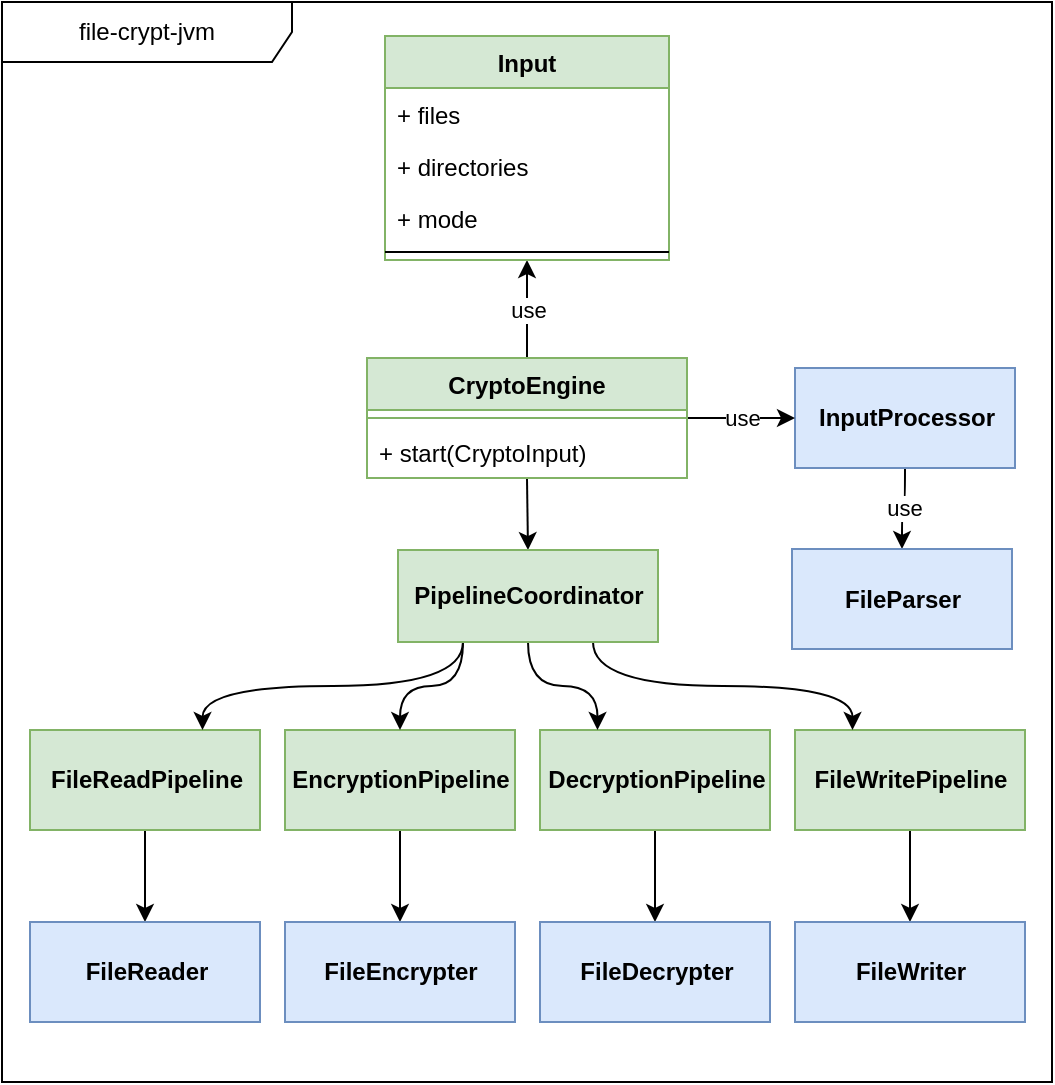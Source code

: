 <mxfile version="12.9.13" type="device"><diagram id="hbck5BXssl-l45txtGGQ" name="Page-1"><mxGraphModel dx="1422" dy="854" grid="1" gridSize="10" guides="1" tooltips="1" connect="1" arrows="1" fold="1" page="1" pageScale="1" pageWidth="850" pageHeight="1100" math="0" shadow="0"><root><mxCell id="0"/><mxCell id="1" parent="0"/><mxCell id="lf1cQ1Z_dV36ZEZ5a0a9-94" value="file-crypt-jvm" style="shape=umlFrame;whiteSpace=wrap;html=1;width=145;height=30;" parent="1" vertex="1"><mxGeometry x="40" y="40" width="525" height="540" as="geometry"/></mxCell><mxCell id="lf1cQ1Z_dV36ZEZ5a0a9-57" value="use" style="edgeStyle=orthogonalEdgeStyle;curved=1;orthogonalLoop=1;jettySize=auto;html=1;entryX=0.5;entryY=1;entryDx=0;entryDy=0;exitX=0.5;exitY=0;exitDx=0;exitDy=0;" parent="1" source="lf1cQ1Z_dV36ZEZ5a0a9-58" target="lf1cQ1Z_dV36ZEZ5a0a9-51" edge="1"><mxGeometry relative="1" as="geometry"><mxPoint x="302.5" y="220" as="sourcePoint"/></mxGeometry></mxCell><mxCell id="lf1cQ1Z_dV36ZEZ5a0a9-66" value="use" style="edgeStyle=orthogonalEdgeStyle;curved=1;orthogonalLoop=1;jettySize=auto;html=1;" parent="1" source="lf1cQ1Z_dV36ZEZ5a0a9-49" target="lf1cQ1Z_dV36ZEZ5a0a9-65" edge="1"><mxGeometry relative="1" as="geometry"/></mxCell><mxCell id="lf1cQ1Z_dV36ZEZ5a0a9-49" value="&lt;b&gt;InputProcessor&lt;/b&gt;" style="html=1;fillColor=#dae8fc;strokeColor=#6c8ebf;" parent="1" vertex="1"><mxGeometry x="436.5" y="223" width="110" height="50" as="geometry"/></mxCell><mxCell id="lf1cQ1Z_dV36ZEZ5a0a9-62" value="use" style="edgeStyle=orthogonalEdgeStyle;curved=1;orthogonalLoop=1;jettySize=auto;html=1;exitX=1;exitY=0.5;exitDx=0;exitDy=0;entryX=0;entryY=0.5;entryDx=0;entryDy=0;" parent="1" source="lf1cQ1Z_dV36ZEZ5a0a9-58" target="lf1cQ1Z_dV36ZEZ5a0a9-49" edge="1"><mxGeometry relative="1" as="geometry"/></mxCell><mxCell id="lf1cQ1Z_dV36ZEZ5a0a9-65" value="&lt;b&gt;FileParser&lt;/b&gt;" style="html=1;fillColor=#dae8fc;strokeColor=#6c8ebf;" parent="1" vertex="1"><mxGeometry x="435" y="313.5" width="110" height="50" as="geometry"/></mxCell><mxCell id="lf1cQ1Z_dV36ZEZ5a0a9-87" style="edgeStyle=orthogonalEdgeStyle;curved=1;orthogonalLoop=1;jettySize=auto;html=1;exitX=0.5;exitY=1;exitDx=0;exitDy=0;entryX=0.5;entryY=0;entryDx=0;entryDy=0;startArrow=none;startFill=0;endArrow=classic;endFill=1;" parent="1" source="lf1cQ1Z_dV36ZEZ5a0a9-68" target="lf1cQ1Z_dV36ZEZ5a0a9-85" edge="1"><mxGeometry relative="1" as="geometry"/></mxCell><mxCell id="lf1cQ1Z_dV36ZEZ5a0a9-68" value="&lt;b&gt;FileReadPipeline&lt;/b&gt;" style="html=1;fillColor=#d5e8d4;strokeColor=#82b366;" parent="1" vertex="1"><mxGeometry x="54" y="404" width="115" height="50" as="geometry"/></mxCell><mxCell id="lf1cQ1Z_dV36ZEZ5a0a9-91" style="edgeStyle=orthogonalEdgeStyle;curved=1;orthogonalLoop=1;jettySize=auto;html=1;exitX=0.5;exitY=1;exitDx=0;exitDy=0;entryX=0.5;entryY=0;entryDx=0;entryDy=0;startArrow=none;startFill=0;endArrow=classic;endFill=1;" parent="1" source="lf1cQ1Z_dV36ZEZ5a0a9-69" target="lf1cQ1Z_dV36ZEZ5a0a9-89" edge="1"><mxGeometry relative="1" as="geometry"/></mxCell><mxCell id="lf1cQ1Z_dV36ZEZ5a0a9-69" value="&lt;b&gt;EncryptionPipeline&lt;/b&gt;" style="html=1;fillColor=#d5e8d4;strokeColor=#82b366;" parent="1" vertex="1"><mxGeometry x="181.5" y="404" width="115" height="50" as="geometry"/></mxCell><mxCell id="lf1cQ1Z_dV36ZEZ5a0a9-88" style="edgeStyle=orthogonalEdgeStyle;curved=1;orthogonalLoop=1;jettySize=auto;html=1;exitX=0.5;exitY=1;exitDx=0;exitDy=0;entryX=0.5;entryY=0;entryDx=0;entryDy=0;startArrow=none;startFill=0;endArrow=classic;endFill=1;" parent="1" source="lf1cQ1Z_dV36ZEZ5a0a9-70" target="lf1cQ1Z_dV36ZEZ5a0a9-86" edge="1"><mxGeometry relative="1" as="geometry"/></mxCell><mxCell id="lf1cQ1Z_dV36ZEZ5a0a9-70" value="&lt;b&gt;FileWritePipeline&lt;/b&gt;" style="html=1;fillColor=#d5e8d4;strokeColor=#82b366;" parent="1" vertex="1"><mxGeometry x="436.5" y="404" width="115" height="50" as="geometry"/></mxCell><mxCell id="lf1cQ1Z_dV36ZEZ5a0a9-92" style="edgeStyle=orthogonalEdgeStyle;curved=1;orthogonalLoop=1;jettySize=auto;html=1;exitX=0.5;exitY=1;exitDx=0;exitDy=0;entryX=0.5;entryY=0;entryDx=0;entryDy=0;startArrow=none;startFill=0;endArrow=classic;endFill=1;" parent="1" source="lf1cQ1Z_dV36ZEZ5a0a9-73" target="lf1cQ1Z_dV36ZEZ5a0a9-90" edge="1"><mxGeometry relative="1" as="geometry"/></mxCell><mxCell id="lf1cQ1Z_dV36ZEZ5a0a9-73" value="&lt;b&gt;DecryptionPipeline&lt;/b&gt;" style="html=1;fillColor=#d5e8d4;strokeColor=#82b366;" parent="1" vertex="1"><mxGeometry x="309" y="404" width="115" height="50" as="geometry"/></mxCell><mxCell id="lf1cQ1Z_dV36ZEZ5a0a9-76" style="edgeStyle=orthogonalEdgeStyle;curved=1;orthogonalLoop=1;jettySize=auto;html=1;exitX=0.5;exitY=0;exitDx=0;exitDy=0;entryX=0.5;entryY=1.013;entryDx=0;entryDy=0;entryPerimeter=0;endArrow=none;endFill=0;startArrow=classic;startFill=1;" parent="1" source="lf1cQ1Z_dV36ZEZ5a0a9-74" target="lf1cQ1Z_dV36ZEZ5a0a9-61" edge="1"><mxGeometry relative="1" as="geometry"/></mxCell><mxCell id="lf1cQ1Z_dV36ZEZ5a0a9-81" style="edgeStyle=orthogonalEdgeStyle;curved=1;orthogonalLoop=1;jettySize=auto;html=1;exitX=0.5;exitY=1;exitDx=0;exitDy=0;entryX=0.25;entryY=0;entryDx=0;entryDy=0;startArrow=none;startFill=0;endArrow=classic;endFill=1;" parent="1" source="lf1cQ1Z_dV36ZEZ5a0a9-74" target="lf1cQ1Z_dV36ZEZ5a0a9-73" edge="1"><mxGeometry relative="1" as="geometry"/></mxCell><mxCell id="lf1cQ1Z_dV36ZEZ5a0a9-82" style="edgeStyle=orthogonalEdgeStyle;curved=1;orthogonalLoop=1;jettySize=auto;html=1;exitX=0.75;exitY=1;exitDx=0;exitDy=0;entryX=0.25;entryY=0;entryDx=0;entryDy=0;startArrow=none;startFill=0;endArrow=classic;endFill=1;" parent="1" source="lf1cQ1Z_dV36ZEZ5a0a9-74" target="lf1cQ1Z_dV36ZEZ5a0a9-70" edge="1"><mxGeometry relative="1" as="geometry"/></mxCell><mxCell id="lf1cQ1Z_dV36ZEZ5a0a9-83" style="edgeStyle=orthogonalEdgeStyle;curved=1;orthogonalLoop=1;jettySize=auto;html=1;exitX=0.25;exitY=1;exitDx=0;exitDy=0;entryX=0.5;entryY=0;entryDx=0;entryDy=0;startArrow=none;startFill=0;endArrow=classic;endFill=1;" parent="1" source="lf1cQ1Z_dV36ZEZ5a0a9-74" target="lf1cQ1Z_dV36ZEZ5a0a9-69" edge="1"><mxGeometry relative="1" as="geometry"/></mxCell><mxCell id="lf1cQ1Z_dV36ZEZ5a0a9-84" style="edgeStyle=orthogonalEdgeStyle;curved=1;orthogonalLoop=1;jettySize=auto;html=1;exitX=0.25;exitY=1;exitDx=0;exitDy=0;entryX=0.75;entryY=0;entryDx=0;entryDy=0;startArrow=none;startFill=0;endArrow=classic;endFill=1;" parent="1" source="lf1cQ1Z_dV36ZEZ5a0a9-74" target="lf1cQ1Z_dV36ZEZ5a0a9-68" edge="1"><mxGeometry relative="1" as="geometry"/></mxCell><mxCell id="lf1cQ1Z_dV36ZEZ5a0a9-74" value="&lt;b&gt;PipelineCoordinator&lt;/b&gt;" style="html=1;fillColor=#d5e8d4;strokeColor=#82b366;" parent="1" vertex="1"><mxGeometry x="238" y="314" width="130" height="46" as="geometry"/></mxCell><mxCell id="lf1cQ1Z_dV36ZEZ5a0a9-85" value="&lt;b&gt;FileReader&lt;/b&gt;" style="html=1;fillColor=#dae8fc;strokeColor=#6c8ebf;" parent="1" vertex="1"><mxGeometry x="54" y="500" width="115" height="50" as="geometry"/></mxCell><mxCell id="lf1cQ1Z_dV36ZEZ5a0a9-86" value="&lt;b&gt;FileWriter&lt;/b&gt;" style="html=1;fillColor=#dae8fc;strokeColor=#6c8ebf;" parent="1" vertex="1"><mxGeometry x="436.5" y="500" width="115" height="50" as="geometry"/></mxCell><mxCell id="lf1cQ1Z_dV36ZEZ5a0a9-89" value="&lt;b&gt;FileEncrypter&lt;/b&gt;" style="html=1;fillColor=#dae8fc;strokeColor=#6c8ebf;" parent="1" vertex="1"><mxGeometry x="181.5" y="500" width="115" height="50" as="geometry"/></mxCell><mxCell id="lf1cQ1Z_dV36ZEZ5a0a9-90" value="&lt;b&gt;FileDecrypter&lt;/b&gt;" style="html=1;fillColor=#dae8fc;strokeColor=#6c8ebf;" parent="1" vertex="1"><mxGeometry x="309" y="500" width="115" height="50" as="geometry"/></mxCell><mxCell id="lf1cQ1Z_dV36ZEZ5a0a9-51" value="Input" style="swimlane;fontStyle=1;align=center;verticalAlign=top;childLayout=stackLayout;horizontal=1;startSize=26;horizontalStack=0;resizeParent=1;resizeParentMax=0;resizeLast=0;collapsible=1;marginBottom=0;fillColor=#d5e8d4;strokeColor=#82b366;" parent="1" vertex="1"><mxGeometry x="231.5" y="57" width="142" height="112" as="geometry"/></mxCell><mxCell id="lf1cQ1Z_dV36ZEZ5a0a9-52" value="+ files" style="text;align=left;verticalAlign=top;spacingLeft=4;spacingRight=4;overflow=hidden;rotatable=0;points=[[0,0.5],[1,0.5]];portConstraint=eastwest;" parent="lf1cQ1Z_dV36ZEZ5a0a9-51" vertex="1"><mxGeometry y="26" width="142" height="26" as="geometry"/></mxCell><mxCell id="lf1cQ1Z_dV36ZEZ5a0a9-55" value="+ directories" style="text;align=left;verticalAlign=top;spacingLeft=4;spacingRight=4;overflow=hidden;rotatable=0;points=[[0,0.5],[1,0.5]];portConstraint=eastwest;" parent="lf1cQ1Z_dV36ZEZ5a0a9-51" vertex="1"><mxGeometry y="52" width="142" height="26" as="geometry"/></mxCell><mxCell id="lf1cQ1Z_dV36ZEZ5a0a9-56" value="+ mode" style="text;align=left;verticalAlign=top;spacingLeft=4;spacingRight=4;overflow=hidden;rotatable=0;points=[[0,0.5],[1,0.5]];portConstraint=eastwest;" parent="lf1cQ1Z_dV36ZEZ5a0a9-51" vertex="1"><mxGeometry y="78" width="142" height="26" as="geometry"/></mxCell><mxCell id="lf1cQ1Z_dV36ZEZ5a0a9-53" value="" style="line;strokeWidth=1;fillColor=none;align=left;verticalAlign=middle;spacingTop=-1;spacingLeft=3;spacingRight=3;rotatable=0;labelPosition=right;points=[];portConstraint=eastwest;" parent="lf1cQ1Z_dV36ZEZ5a0a9-51" vertex="1"><mxGeometry y="104" width="142" height="8" as="geometry"/></mxCell><mxCell id="lf1cQ1Z_dV36ZEZ5a0a9-58" value="CryptoEngine" style="swimlane;fontStyle=1;align=center;verticalAlign=top;childLayout=stackLayout;horizontal=1;startSize=26;horizontalStack=0;resizeParent=1;resizeParentMax=0;resizeLast=0;collapsible=1;marginBottom=0;fillColor=#d5e8d4;strokeColor=#82b366;" parent="1" vertex="1"><mxGeometry x="222.5" y="218" width="160" height="60" as="geometry"/></mxCell><mxCell id="lf1cQ1Z_dV36ZEZ5a0a9-60" value="" style="line;strokeWidth=1;fillColor=#d5e8d4;align=left;verticalAlign=middle;spacingTop=-1;spacingLeft=3;spacingRight=3;rotatable=0;labelPosition=right;points=[];portConstraint=eastwest;strokeColor=#82b366;" parent="lf1cQ1Z_dV36ZEZ5a0a9-58" vertex="1"><mxGeometry y="26" width="160" height="8" as="geometry"/></mxCell><mxCell id="lf1cQ1Z_dV36ZEZ5a0a9-61" value="+ start(CryptoInput)" style="text;align=left;verticalAlign=top;spacingLeft=4;spacingRight=4;overflow=hidden;rotatable=0;points=[[0,0.5],[1,0.5]];portConstraint=eastwest;" parent="lf1cQ1Z_dV36ZEZ5a0a9-58" vertex="1"><mxGeometry y="34" width="160" height="26" as="geometry"/></mxCell></root></mxGraphModel></diagram></mxfile>